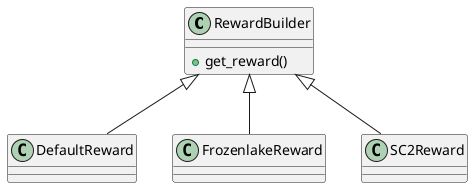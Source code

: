 @startuml
scale 1

class RewardBuilder {
    +get_reward()
}

class DefaultReward {
}

class FrozenlakeReward {
}

class SC2Reward {
}

RewardBuilder <|-- DefaultReward
RewardBuilder <|-- FrozenlakeReward
RewardBuilder <|-- SC2Reward

@enduml